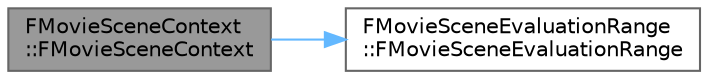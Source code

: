 digraph "FMovieSceneContext::FMovieSceneContext"
{
 // INTERACTIVE_SVG=YES
 // LATEX_PDF_SIZE
  bgcolor="transparent";
  edge [fontname=Helvetica,fontsize=10,labelfontname=Helvetica,labelfontsize=10];
  node [fontname=Helvetica,fontsize=10,shape=box,height=0.2,width=0.4];
  rankdir="LR";
  Node1 [id="Node000001",label="FMovieSceneContext\l::FMovieSceneContext",height=0.2,width=0.4,color="gray40", fillcolor="grey60", style="filled", fontcolor="black",tooltip="Construction from an evaluation range, and a current status."];
  Node1 -> Node2 [id="edge1_Node000001_Node000002",color="steelblue1",style="solid",tooltip=" "];
  Node2 [id="Node000002",label="FMovieSceneEvaluationRange\l::FMovieSceneEvaluationRange",height=0.2,width=0.4,color="grey40", fillcolor="white", style="filled",URL="$de/dda/structFMovieSceneEvaluationRange.html#a1b75471708931476a3d78bf9c8aac264",tooltip="Construct this range from a single fixed time."];
}
